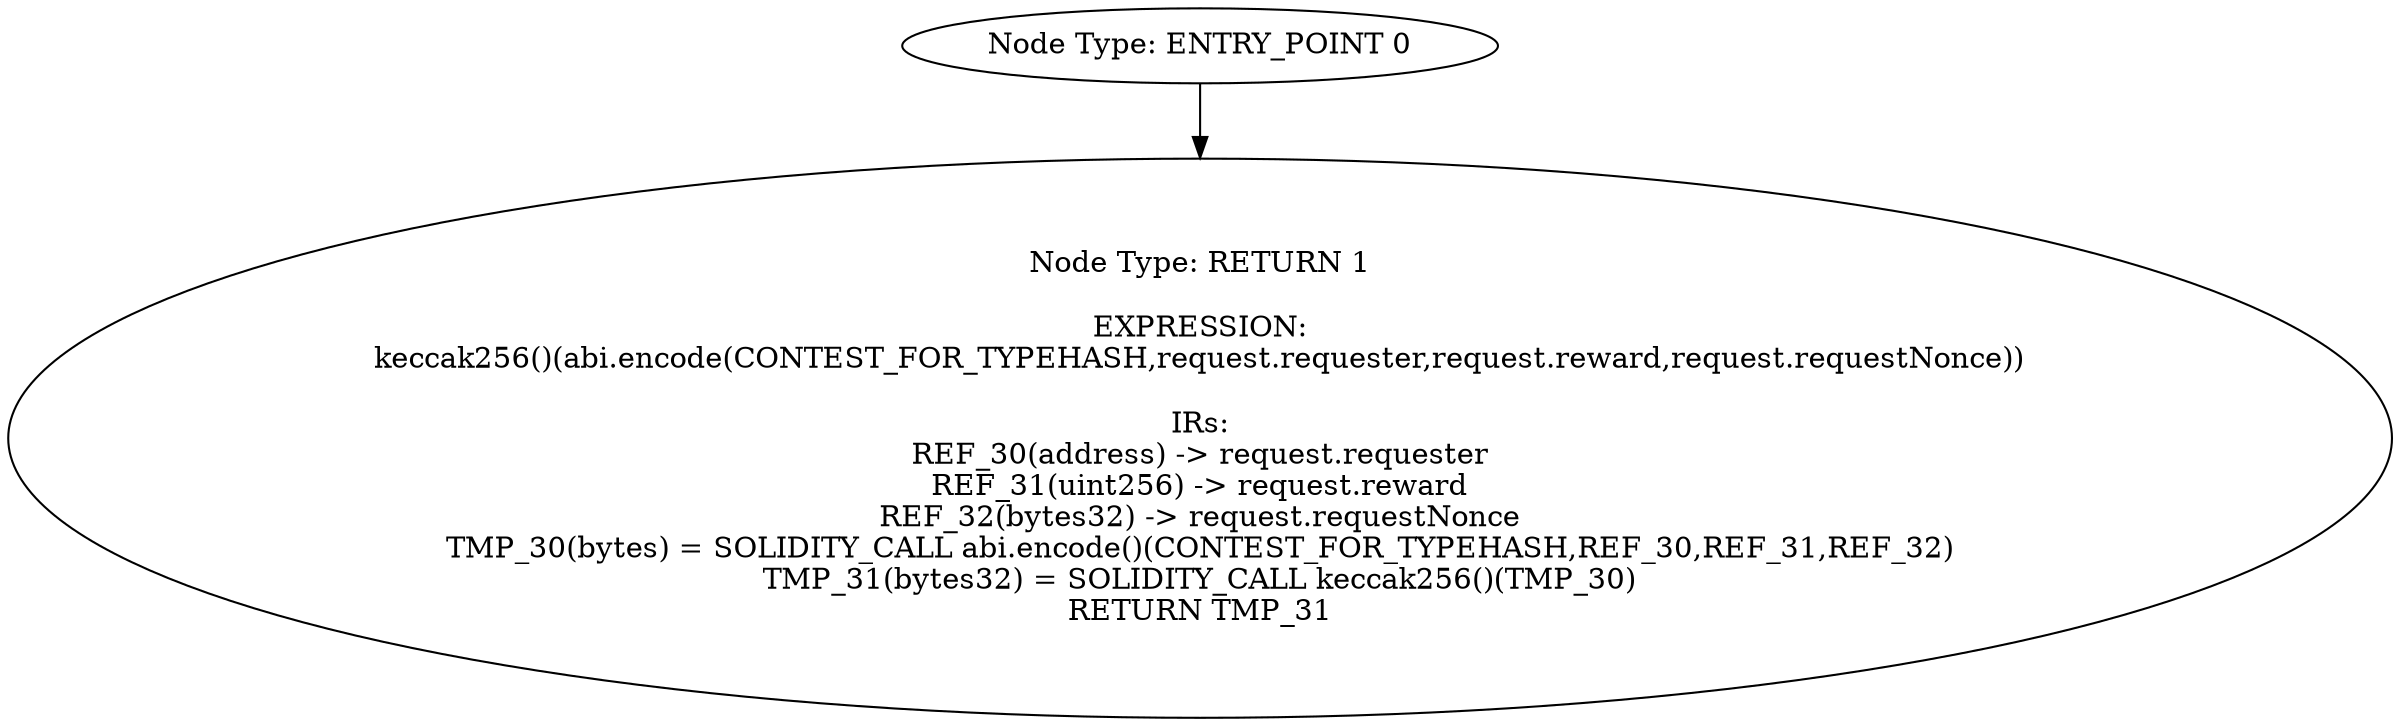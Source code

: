 digraph{
0[label="Node Type: ENTRY_POINT 0
"];
0->1;
1[label="Node Type: RETURN 1

EXPRESSION:
keccak256()(abi.encode(CONTEST_FOR_TYPEHASH,request.requester,request.reward,request.requestNonce))

IRs:
REF_30(address) -> request.requester
REF_31(uint256) -> request.reward
REF_32(bytes32) -> request.requestNonce
TMP_30(bytes) = SOLIDITY_CALL abi.encode()(CONTEST_FOR_TYPEHASH,REF_30,REF_31,REF_32)
TMP_31(bytes32) = SOLIDITY_CALL keccak256()(TMP_30)
RETURN TMP_31"];
}
